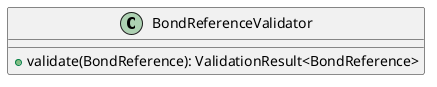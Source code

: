 @startuml

    class BondReferenceValidator [[BondReferenceValidator.html]] {
        +validate(BondReference): ValidationResult<BondReference>
    }

@enduml
